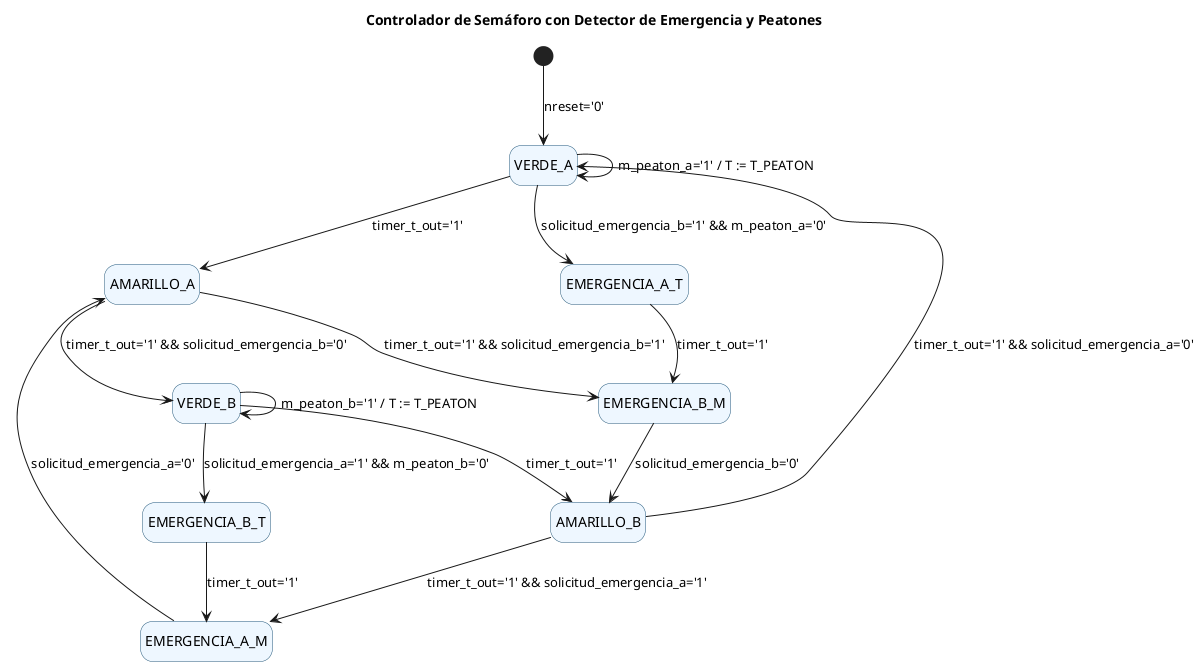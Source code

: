 @startuml
title Controlador de Semáforo con Detector de Emergencia y Peatones

hide empty description
skinparam state {
  BackgroundColor #eef7ff
  BorderColor #22577A
  StartColor #38A3A5
}

[*] --> VERDE_A : nreset='0'

state VERDE_A
state AMARILLO_A
state VERDE_B
state AMARILLO_B
state EMERGENCIA_A_T
state EMERGENCIA_B_T
state EMERGENCIA_A_M
state EMERGENCIA_B_M

' -------- Región A --------
VERDE_A --> EMERGENCIA_A_T : solicitud_emergencia_b='1' && m_peaton_a='0'
VERDE_A --> AMARILLO_A     : timer_t_out='1'
VERDE_A --> VERDE_A        : m_peaton_a='1' / T := T_PEATON

AMARILLO_A --> EMERGENCIA_B_M : timer_t_out='1' && solicitud_emergencia_b='1'
AMARILLO_A --> VERDE_B        : timer_t_out='1' && solicitud_emergencia_b='0'

EMERGENCIA_A_T --> EMERGENCIA_B_M : timer_t_out='1'
EMERGENCIA_A_M --> AMARILLO_A     : solicitud_emergencia_a='0'

' -------- Región B --------
VERDE_B --> EMERGENCIA_B_T : solicitud_emergencia_a='1' && m_peaton_b='0'
VERDE_B --> AMARILLO_B     : timer_t_out='1'
VERDE_B --> VERDE_B        : m_peaton_b='1' / T := T_PEATON

AMARILLO_B --> EMERGENCIA_A_M : timer_t_out='1' && solicitud_emergencia_a='1'
AMARILLO_B --> VERDE_A        : timer_t_out='1' && solicitud_emergencia_a='0'

EMERGENCIA_B_T --> EMERGENCIA_A_M : timer_t_out='1'
EMERGENCIA_B_M --> AMARILLO_B     : solicitud_emergencia_b='0'

@enduml
